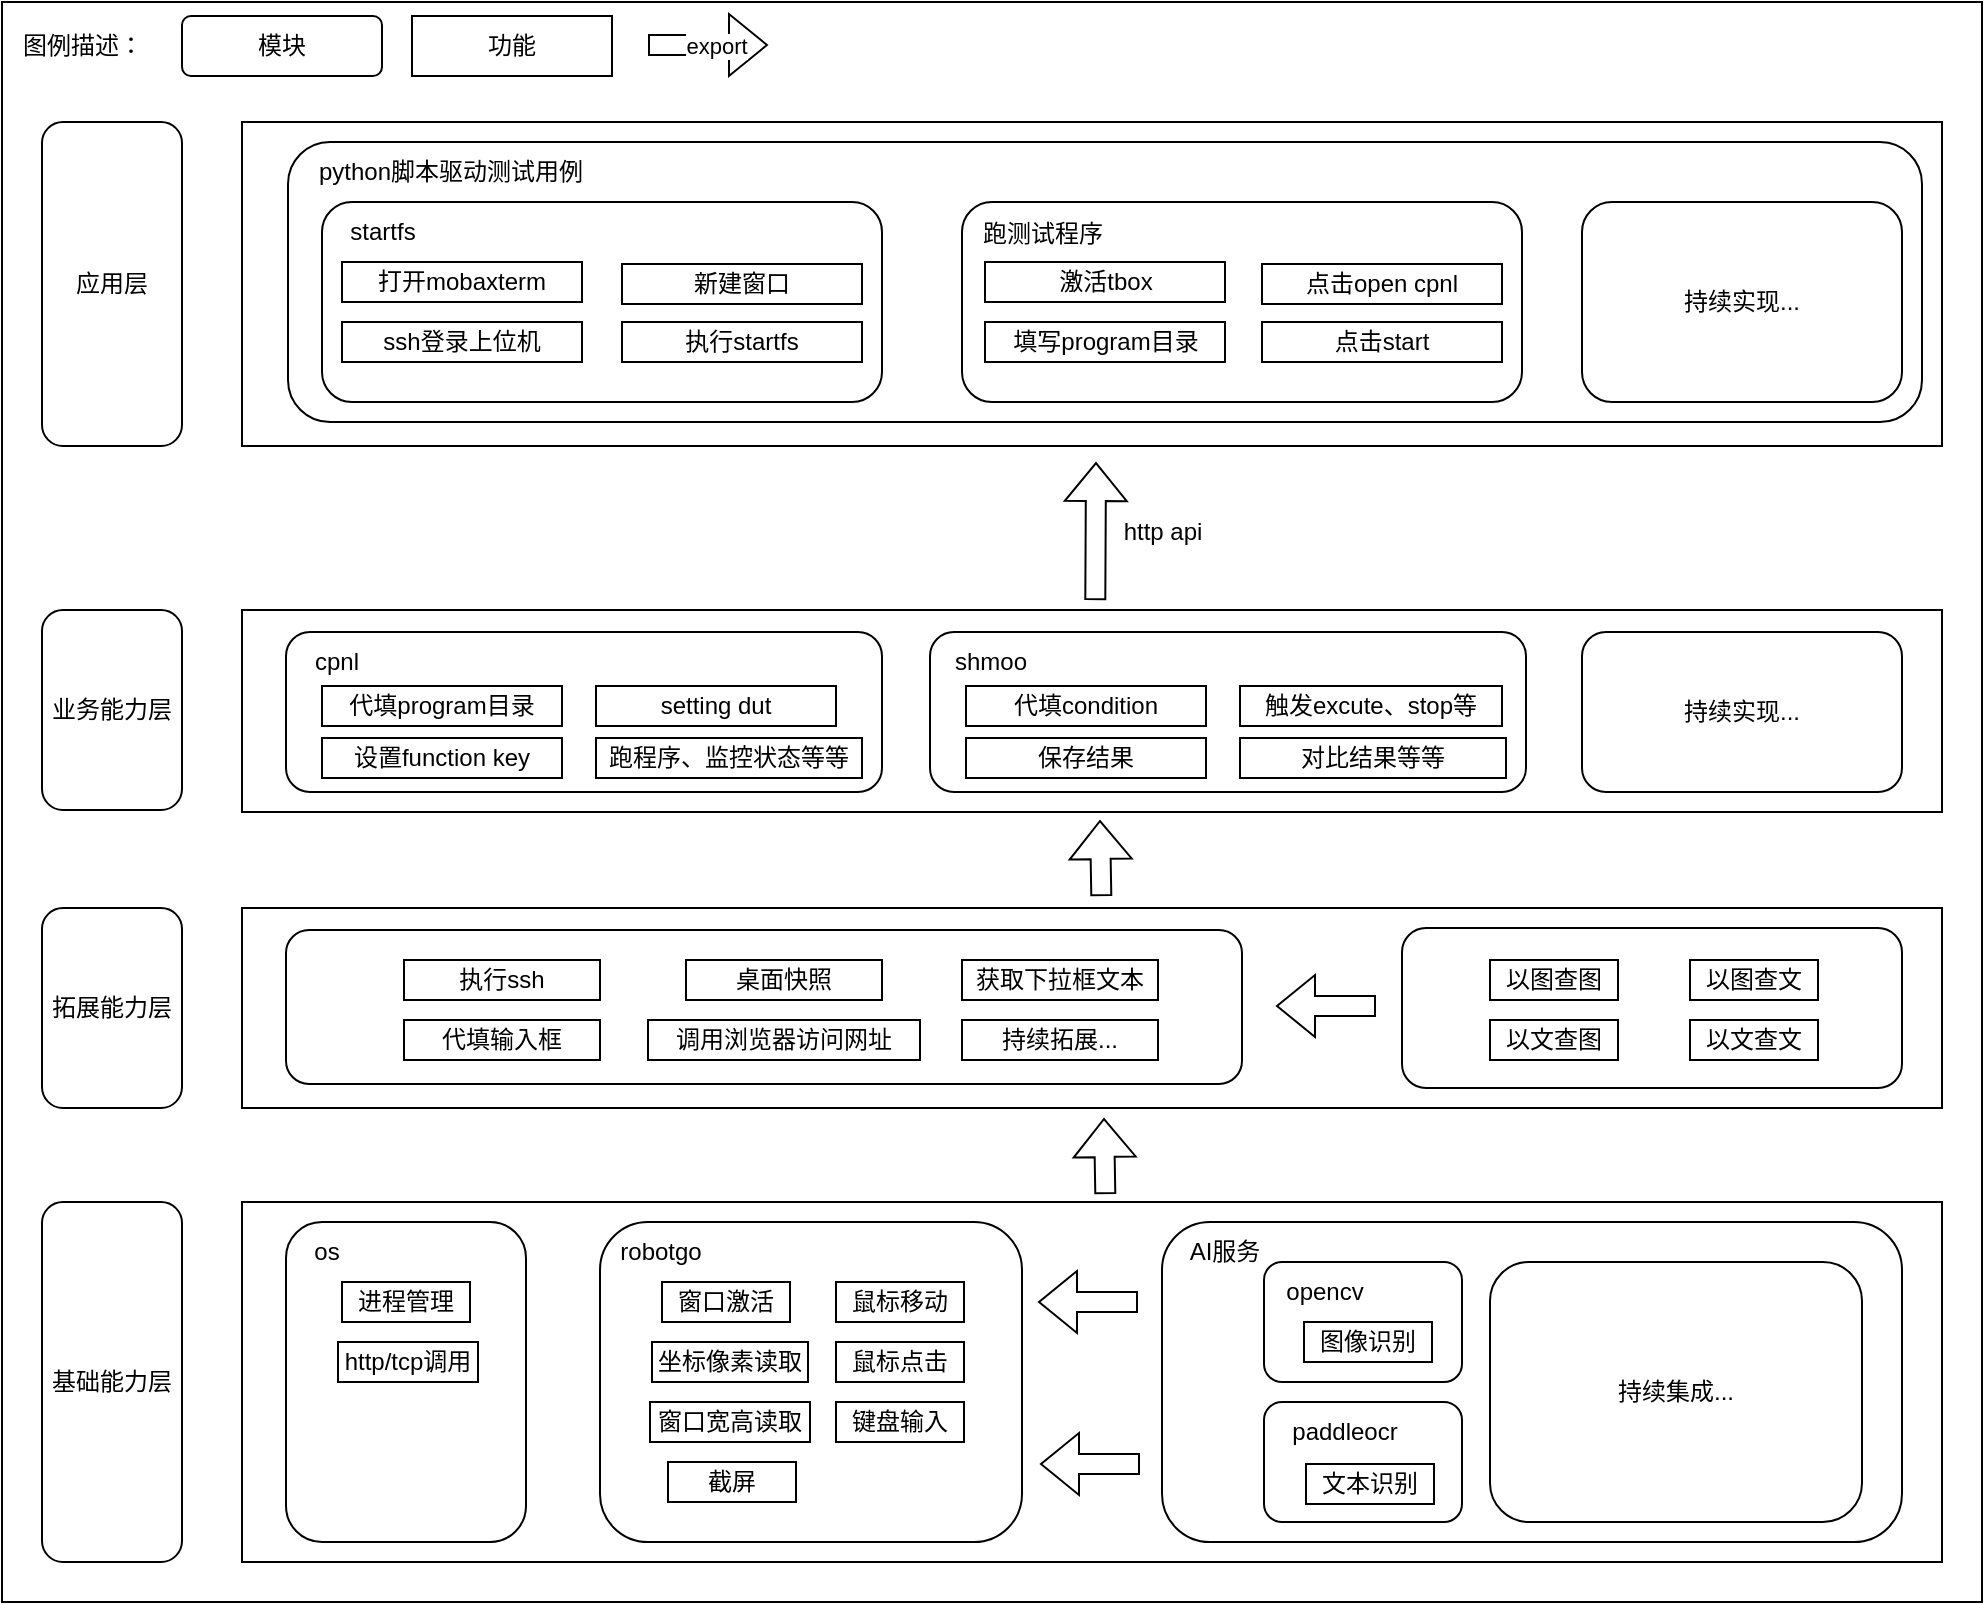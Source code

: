<mxfile version="26.0.15">
  <diagram name="第 1 页" id="DEmpop7KBxRRByBiiz_0">
    <mxGraphModel dx="1434" dy="814" grid="1" gridSize="10" guides="1" tooltips="1" connect="1" arrows="1" fold="1" page="1" pageScale="1" pageWidth="827" pageHeight="1169" math="0" shadow="0">
      <root>
        <mxCell id="0" />
        <mxCell id="1" parent="0" />
        <mxCell id="naxF8TnlvG9lC6vvGT33-1" value="" style="rounded=0;whiteSpace=wrap;html=1;" vertex="1" parent="1">
          <mxGeometry x="190" y="30" width="990" height="800" as="geometry" />
        </mxCell>
        <mxCell id="naxF8TnlvG9lC6vvGT33-3" value="" style="rounded=0;whiteSpace=wrap;html=1;" vertex="1" parent="1">
          <mxGeometry x="310" y="630" width="850" height="180" as="geometry" />
        </mxCell>
        <mxCell id="naxF8TnlvG9lC6vvGT33-31" value="" style="rounded=1;whiteSpace=wrap;html=1;" vertex="1" parent="1">
          <mxGeometry x="770" y="640" width="370" height="160" as="geometry" />
        </mxCell>
        <mxCell id="naxF8TnlvG9lC6vvGT33-2" value="基础能力层" style="rounded=1;whiteSpace=wrap;html=1;" vertex="1" parent="1">
          <mxGeometry x="210" y="630" width="70" height="180" as="geometry" />
        </mxCell>
        <mxCell id="naxF8TnlvG9lC6vvGT33-4" value="" style="rounded=1;whiteSpace=wrap;html=1;" vertex="1" parent="1">
          <mxGeometry x="489" y="640" width="211" height="160" as="geometry" />
        </mxCell>
        <mxCell id="naxF8TnlvG9lC6vvGT33-5" value="robotgo" style="text;html=1;align=center;verticalAlign=middle;resizable=0;points=[];autosize=1;strokeColor=none;fillColor=none;" vertex="1" parent="1">
          <mxGeometry x="489" y="640" width="60" height="30" as="geometry" />
        </mxCell>
        <mxCell id="naxF8TnlvG9lC6vvGT33-6" value="鼠标点击" style="rounded=0;whiteSpace=wrap;html=1;" vertex="1" parent="1">
          <mxGeometry x="607" y="700" width="64" height="20" as="geometry" />
        </mxCell>
        <mxCell id="naxF8TnlvG9lC6vvGT33-7" value="鼠标移动" style="rounded=0;whiteSpace=wrap;html=1;" vertex="1" parent="1">
          <mxGeometry x="607" y="670" width="64" height="20" as="geometry" />
        </mxCell>
        <mxCell id="naxF8TnlvG9lC6vvGT33-9" value="键盘输入" style="rounded=0;whiteSpace=wrap;html=1;" vertex="1" parent="1">
          <mxGeometry x="607" y="730" width="64" height="20" as="geometry" />
        </mxCell>
        <mxCell id="naxF8TnlvG9lC6vvGT33-11" value="截屏" style="rounded=0;whiteSpace=wrap;html=1;" vertex="1" parent="1">
          <mxGeometry x="523" y="760" width="64" height="20" as="geometry" />
        </mxCell>
        <mxCell id="naxF8TnlvG9lC6vvGT33-12" value="" style="rounded=1;whiteSpace=wrap;html=1;" vertex="1" parent="1">
          <mxGeometry x="332" y="640" width="120" height="160" as="geometry" />
        </mxCell>
        <mxCell id="naxF8TnlvG9lC6vvGT33-13" value="os" style="text;html=1;align=center;verticalAlign=middle;resizable=0;points=[];autosize=1;strokeColor=none;fillColor=none;" vertex="1" parent="1">
          <mxGeometry x="332" y="640" width="40" height="30" as="geometry" />
        </mxCell>
        <mxCell id="naxF8TnlvG9lC6vvGT33-14" value="进程管理" style="rounded=0;whiteSpace=wrap;html=1;" vertex="1" parent="1">
          <mxGeometry x="360" y="670" width="64" height="20" as="geometry" />
        </mxCell>
        <mxCell id="naxF8TnlvG9lC6vvGT33-15" value="窗口激活" style="rounded=0;whiteSpace=wrap;html=1;" vertex="1" parent="1">
          <mxGeometry x="520" y="670" width="64" height="20" as="geometry" />
        </mxCell>
        <mxCell id="naxF8TnlvG9lC6vvGT33-16" value="http/tcp调用" style="rounded=0;whiteSpace=wrap;html=1;" vertex="1" parent="1">
          <mxGeometry x="358" y="700" width="70" height="20" as="geometry" />
        </mxCell>
        <mxCell id="naxF8TnlvG9lC6vvGT33-18" value="坐标像素读取" style="rounded=0;whiteSpace=wrap;html=1;" vertex="1" parent="1">
          <mxGeometry x="515" y="700" width="78" height="20" as="geometry" />
        </mxCell>
        <mxCell id="naxF8TnlvG9lC6vvGT33-20" value="窗口宽高读取" style="rounded=0;whiteSpace=wrap;html=1;" vertex="1" parent="1">
          <mxGeometry x="514" y="730" width="80" height="20" as="geometry" />
        </mxCell>
        <mxCell id="naxF8TnlvG9lC6vvGT33-21" value="" style="rounded=1;whiteSpace=wrap;html=1;" vertex="1" parent="1">
          <mxGeometry x="821" y="660" width="99" height="60" as="geometry" />
        </mxCell>
        <mxCell id="naxF8TnlvG9lC6vvGT33-22" value="opencv" style="text;html=1;align=center;verticalAlign=middle;resizable=0;points=[];autosize=1;strokeColor=none;fillColor=none;" vertex="1" parent="1">
          <mxGeometry x="821" y="660" width="60" height="30" as="geometry" />
        </mxCell>
        <mxCell id="naxF8TnlvG9lC6vvGT33-24" value="图像识别" style="rounded=0;whiteSpace=wrap;html=1;" vertex="1" parent="1">
          <mxGeometry x="841" y="690" width="64" height="20" as="geometry" />
        </mxCell>
        <mxCell id="naxF8TnlvG9lC6vvGT33-28" value="" style="rounded=1;whiteSpace=wrap;html=1;" vertex="1" parent="1">
          <mxGeometry x="821" y="730" width="99" height="60" as="geometry" />
        </mxCell>
        <mxCell id="naxF8TnlvG9lC6vvGT33-29" value="paddleocr" style="text;html=1;align=center;verticalAlign=middle;resizable=0;points=[];autosize=1;strokeColor=none;fillColor=none;" vertex="1" parent="1">
          <mxGeometry x="821" y="730" width="80" height="30" as="geometry" />
        </mxCell>
        <mxCell id="naxF8TnlvG9lC6vvGT33-30" value="文本识别" style="rounded=0;whiteSpace=wrap;html=1;" vertex="1" parent="1">
          <mxGeometry x="842" y="761" width="64" height="20" as="geometry" />
        </mxCell>
        <mxCell id="naxF8TnlvG9lC6vvGT33-32" value="" style="shape=flexArrow;endArrow=classic;html=1;rounded=0;entryX=1;entryY=0.25;entryDx=0;entryDy=0;" edge="1" parent="1">
          <mxGeometry width="50" height="50" relative="1" as="geometry">
            <mxPoint x="758" y="680" as="sourcePoint" />
            <mxPoint x="708" y="680" as="targetPoint" />
          </mxGeometry>
        </mxCell>
        <mxCell id="naxF8TnlvG9lC6vvGT33-33" value="" style="shape=flexArrow;endArrow=classic;html=1;rounded=0;entryX=1;entryY=0.25;entryDx=0;entryDy=0;" edge="1" parent="1">
          <mxGeometry width="50" height="50" relative="1" as="geometry">
            <mxPoint x="759" y="761" as="sourcePoint" />
            <mxPoint x="709" y="761" as="targetPoint" />
          </mxGeometry>
        </mxCell>
        <mxCell id="naxF8TnlvG9lC6vvGT33-34" value="拓展能力层" style="rounded=1;whiteSpace=wrap;html=1;" vertex="1" parent="1">
          <mxGeometry x="210" y="483" width="70" height="100" as="geometry" />
        </mxCell>
        <mxCell id="naxF8TnlvG9lC6vvGT33-35" value="" style="rounded=0;whiteSpace=wrap;html=1;" vertex="1" parent="1">
          <mxGeometry x="310" y="483" width="850" height="100" as="geometry" />
        </mxCell>
        <mxCell id="naxF8TnlvG9lC6vvGT33-36" value="" style="shape=flexArrow;endArrow=classic;html=1;rounded=0;exitX=0.489;exitY=0.017;exitDx=0;exitDy=0;exitPerimeter=0;" edge="1" parent="1">
          <mxGeometry width="50" height="50" relative="1" as="geometry">
            <mxPoint x="741.65" y="626.06" as="sourcePoint" />
            <mxPoint x="741" y="588" as="targetPoint" />
          </mxGeometry>
        </mxCell>
        <mxCell id="naxF8TnlvG9lC6vvGT33-37" value="" style="rounded=1;whiteSpace=wrap;html=1;" vertex="1" parent="1">
          <mxGeometry x="890" y="493" width="250" height="80" as="geometry" />
        </mxCell>
        <mxCell id="naxF8TnlvG9lC6vvGT33-38" value="以图查图" style="rounded=0;whiteSpace=wrap;html=1;" vertex="1" parent="1">
          <mxGeometry x="934" y="509" width="64" height="20" as="geometry" />
        </mxCell>
        <mxCell id="naxF8TnlvG9lC6vvGT33-39" value="以图查文" style="rounded=0;whiteSpace=wrap;html=1;" vertex="1" parent="1">
          <mxGeometry x="1034" y="509" width="64" height="20" as="geometry" />
        </mxCell>
        <mxCell id="naxF8TnlvG9lC6vvGT33-41" value="以文查图" style="rounded=0;whiteSpace=wrap;html=1;" vertex="1" parent="1">
          <mxGeometry x="934" y="539" width="64" height="20" as="geometry" />
        </mxCell>
        <mxCell id="naxF8TnlvG9lC6vvGT33-43" value="以文查文" style="rounded=0;whiteSpace=wrap;html=1;" vertex="1" parent="1">
          <mxGeometry x="1034" y="539" width="64" height="20" as="geometry" />
        </mxCell>
        <mxCell id="naxF8TnlvG9lC6vvGT33-44" value="" style="rounded=1;whiteSpace=wrap;html=1;" vertex="1" parent="1">
          <mxGeometry x="332" y="494" width="478" height="77" as="geometry" />
        </mxCell>
        <mxCell id="naxF8TnlvG9lC6vvGT33-45" value="" style="shape=flexArrow;endArrow=classic;html=1;rounded=0;entryX=1;entryY=0.25;entryDx=0;entryDy=0;" edge="1" parent="1">
          <mxGeometry width="50" height="50" relative="1" as="geometry">
            <mxPoint x="877" y="532" as="sourcePoint" />
            <mxPoint x="827" y="532" as="targetPoint" />
          </mxGeometry>
        </mxCell>
        <mxCell id="naxF8TnlvG9lC6vvGT33-46" value="获取下拉框文本" style="rounded=0;whiteSpace=wrap;html=1;" vertex="1" parent="1">
          <mxGeometry x="670" y="509" width="98" height="20" as="geometry" />
        </mxCell>
        <mxCell id="naxF8TnlvG9lC6vvGT33-47" value="持续集成..." style="rounded=1;whiteSpace=wrap;html=1;" vertex="1" parent="1">
          <mxGeometry x="934" y="660" width="186" height="130" as="geometry" />
        </mxCell>
        <mxCell id="naxF8TnlvG9lC6vvGT33-48" value="AI服务" style="text;html=1;align=center;verticalAlign=middle;resizable=0;points=[];autosize=1;strokeColor=none;fillColor=none;" vertex="1" parent="1">
          <mxGeometry x="771" y="640" width="60" height="30" as="geometry" />
        </mxCell>
        <mxCell id="naxF8TnlvG9lC6vvGT33-50" value="执行ssh" style="rounded=0;whiteSpace=wrap;html=1;" vertex="1" parent="1">
          <mxGeometry x="391" y="509" width="98" height="20" as="geometry" />
        </mxCell>
        <mxCell id="naxF8TnlvG9lC6vvGT33-53" value="桌面快照" style="rounded=0;whiteSpace=wrap;html=1;" vertex="1" parent="1">
          <mxGeometry x="532" y="509" width="98" height="20" as="geometry" />
        </mxCell>
        <mxCell id="naxF8TnlvG9lC6vvGT33-54" value="调用浏览器访问网址" style="rounded=0;whiteSpace=wrap;html=1;" vertex="1" parent="1">
          <mxGeometry x="513" y="539" width="136" height="20" as="geometry" />
        </mxCell>
        <mxCell id="naxF8TnlvG9lC6vvGT33-55" value="代填输入框" style="rounded=0;whiteSpace=wrap;html=1;" vertex="1" parent="1">
          <mxGeometry x="391" y="539" width="98" height="20" as="geometry" />
        </mxCell>
        <mxCell id="naxF8TnlvG9lC6vvGT33-56" value="持续拓展..." style="rounded=0;whiteSpace=wrap;html=1;" vertex="1" parent="1">
          <mxGeometry x="670" y="539" width="98" height="20" as="geometry" />
        </mxCell>
        <mxCell id="naxF8TnlvG9lC6vvGT33-57" value="业务能力层" style="rounded=1;whiteSpace=wrap;html=1;" vertex="1" parent="1">
          <mxGeometry x="210" y="334" width="70" height="100" as="geometry" />
        </mxCell>
        <mxCell id="naxF8TnlvG9lC6vvGT33-58" value="" style="shape=flexArrow;endArrow=classic;html=1;rounded=0;exitX=0.489;exitY=0.017;exitDx=0;exitDy=0;exitPerimeter=0;" edge="1" parent="1">
          <mxGeometry width="50" height="50" relative="1" as="geometry">
            <mxPoint x="739.65" y="477.06" as="sourcePoint" />
            <mxPoint x="739" y="439" as="targetPoint" />
          </mxGeometry>
        </mxCell>
        <mxCell id="naxF8TnlvG9lC6vvGT33-59" value="" style="rounded=0;whiteSpace=wrap;html=1;" vertex="1" parent="1">
          <mxGeometry x="310" y="334" width="850" height="101" as="geometry" />
        </mxCell>
        <mxCell id="naxF8TnlvG9lC6vvGT33-60" value="" style="rounded=1;whiteSpace=wrap;html=1;" vertex="1" parent="1">
          <mxGeometry x="332" y="345" width="298" height="80" as="geometry" />
        </mxCell>
        <mxCell id="naxF8TnlvG9lC6vvGT33-61" value="代填program目录" style="rounded=0;whiteSpace=wrap;html=1;" vertex="1" parent="1">
          <mxGeometry x="350" y="372" width="120" height="20" as="geometry" />
        </mxCell>
        <mxCell id="naxF8TnlvG9lC6vvGT33-62" value="cpnl" style="text;html=1;align=center;verticalAlign=middle;resizable=0;points=[];autosize=1;strokeColor=none;fillColor=none;" vertex="1" parent="1">
          <mxGeometry x="332" y="345" width="50" height="30" as="geometry" />
        </mxCell>
        <mxCell id="naxF8TnlvG9lC6vvGT33-63" value="setting dut" style="rounded=0;whiteSpace=wrap;html=1;" vertex="1" parent="1">
          <mxGeometry x="487" y="372" width="120" height="20" as="geometry" />
        </mxCell>
        <mxCell id="naxF8TnlvG9lC6vvGT33-64" value="设置function key" style="rounded=0;whiteSpace=wrap;html=1;" vertex="1" parent="1">
          <mxGeometry x="350" y="398" width="120" height="20" as="geometry" />
        </mxCell>
        <mxCell id="naxF8TnlvG9lC6vvGT33-65" value="跑程序、监控状态等等" style="rounded=0;whiteSpace=wrap;html=1;" vertex="1" parent="1">
          <mxGeometry x="487" y="398" width="133" height="20" as="geometry" />
        </mxCell>
        <mxCell id="naxF8TnlvG9lC6vvGT33-66" value="" style="rounded=1;whiteSpace=wrap;html=1;" vertex="1" parent="1">
          <mxGeometry x="654" y="345" width="298" height="80" as="geometry" />
        </mxCell>
        <mxCell id="naxF8TnlvG9lC6vvGT33-67" value="代填condition" style="rounded=0;whiteSpace=wrap;html=1;" vertex="1" parent="1">
          <mxGeometry x="672" y="372" width="120" height="20" as="geometry" />
        </mxCell>
        <mxCell id="naxF8TnlvG9lC6vvGT33-68" value="shmoo" style="text;html=1;align=center;verticalAlign=middle;resizable=0;points=[];autosize=1;strokeColor=none;fillColor=none;" vertex="1" parent="1">
          <mxGeometry x="654" y="345" width="60" height="30" as="geometry" />
        </mxCell>
        <mxCell id="naxF8TnlvG9lC6vvGT33-69" value="触发excute、stop等" style="rounded=0;whiteSpace=wrap;html=1;" vertex="1" parent="1">
          <mxGeometry x="809" y="372" width="131" height="20" as="geometry" />
        </mxCell>
        <mxCell id="naxF8TnlvG9lC6vvGT33-70" value="保存结果" style="rounded=0;whiteSpace=wrap;html=1;" vertex="1" parent="1">
          <mxGeometry x="672" y="398" width="120" height="20" as="geometry" />
        </mxCell>
        <mxCell id="naxF8TnlvG9lC6vvGT33-71" value="对比结果等等" style="rounded=0;whiteSpace=wrap;html=1;" vertex="1" parent="1">
          <mxGeometry x="809" y="398" width="133" height="20" as="geometry" />
        </mxCell>
        <mxCell id="naxF8TnlvG9lC6vvGT33-73" value="持续实现..." style="rounded=1;whiteSpace=wrap;html=1;" vertex="1" parent="1">
          <mxGeometry x="980" y="345" width="160" height="80" as="geometry" />
        </mxCell>
        <mxCell id="naxF8TnlvG9lC6vvGT33-75" value="" style="shape=flexArrow;endArrow=classic;html=1;rounded=0;exitX=0.489;exitY=0.017;exitDx=0;exitDy=0;exitPerimeter=0;" edge="1" parent="1">
          <mxGeometry width="50" height="50" relative="1" as="geometry">
            <mxPoint x="736.65" y="329.06" as="sourcePoint" />
            <mxPoint x="737" y="260" as="targetPoint" />
          </mxGeometry>
        </mxCell>
        <mxCell id="naxF8TnlvG9lC6vvGT33-76" value="http api" style="text;html=1;align=center;verticalAlign=middle;resizable=0;points=[];autosize=1;strokeColor=none;fillColor=none;" vertex="1" parent="1">
          <mxGeometry x="740" y="280" width="60" height="30" as="geometry" />
        </mxCell>
        <mxCell id="naxF8TnlvG9lC6vvGT33-77" value="应用层" style="rounded=1;whiteSpace=wrap;html=1;" vertex="1" parent="1">
          <mxGeometry x="210" y="90" width="70" height="162" as="geometry" />
        </mxCell>
        <mxCell id="naxF8TnlvG9lC6vvGT33-78" value="" style="rounded=0;whiteSpace=wrap;html=1;" vertex="1" parent="1">
          <mxGeometry x="310" y="90" width="850" height="162" as="geometry" />
        </mxCell>
        <mxCell id="naxF8TnlvG9lC6vvGT33-79" value="" style="rounded=1;whiteSpace=wrap;html=1;" vertex="1" parent="1">
          <mxGeometry x="333" y="100" width="817" height="140" as="geometry" />
        </mxCell>
        <mxCell id="naxF8TnlvG9lC6vvGT33-80" value="python脚本驱动测试用例" style="text;html=1;align=center;verticalAlign=middle;resizable=0;points=[];autosize=1;strokeColor=none;fillColor=none;" vertex="1" parent="1">
          <mxGeometry x="334" y="100" width="160" height="30" as="geometry" />
        </mxCell>
        <mxCell id="naxF8TnlvG9lC6vvGT33-82" value="" style="rounded=1;whiteSpace=wrap;html=1;" vertex="1" parent="1">
          <mxGeometry x="350" y="130" width="280" height="100" as="geometry" />
        </mxCell>
        <mxCell id="naxF8TnlvG9lC6vvGT33-83" value="startfs" style="text;html=1;align=center;verticalAlign=middle;resizable=0;points=[];autosize=1;strokeColor=none;fillColor=none;" vertex="1" parent="1">
          <mxGeometry x="350" y="130" width="60" height="30" as="geometry" />
        </mxCell>
        <mxCell id="naxF8TnlvG9lC6vvGT33-84" value="打开mobaxterm" style="rounded=0;whiteSpace=wrap;html=1;" vertex="1" parent="1">
          <mxGeometry x="360" y="160" width="120" height="20" as="geometry" />
        </mxCell>
        <mxCell id="naxF8TnlvG9lC6vvGT33-85" value="新建窗口" style="rounded=0;whiteSpace=wrap;html=1;" vertex="1" parent="1">
          <mxGeometry x="500" y="161" width="120" height="20" as="geometry" />
        </mxCell>
        <mxCell id="naxF8TnlvG9lC6vvGT33-86" value="ssh登录上位机" style="rounded=0;whiteSpace=wrap;html=1;" vertex="1" parent="1">
          <mxGeometry x="360" y="190" width="120" height="20" as="geometry" />
        </mxCell>
        <mxCell id="naxF8TnlvG9lC6vvGT33-87" value="执行startfs" style="rounded=0;whiteSpace=wrap;html=1;" vertex="1" parent="1">
          <mxGeometry x="500" y="190" width="120" height="20" as="geometry" />
        </mxCell>
        <mxCell id="naxF8TnlvG9lC6vvGT33-88" value="" style="rounded=1;whiteSpace=wrap;html=1;" vertex="1" parent="1">
          <mxGeometry x="670" y="130" width="280" height="100" as="geometry" />
        </mxCell>
        <mxCell id="naxF8TnlvG9lC6vvGT33-89" value="跑测试程序" style="text;html=1;align=center;verticalAlign=middle;resizable=0;points=[];autosize=1;strokeColor=none;fillColor=none;" vertex="1" parent="1">
          <mxGeometry x="670" y="131" width="80" height="30" as="geometry" />
        </mxCell>
        <mxCell id="naxF8TnlvG9lC6vvGT33-90" value="激活tbox" style="rounded=0;whiteSpace=wrap;html=1;" vertex="1" parent="1">
          <mxGeometry x="681.5" y="160" width="120" height="20" as="geometry" />
        </mxCell>
        <mxCell id="naxF8TnlvG9lC6vvGT33-91" value="点击open cpnl" style="rounded=0;whiteSpace=wrap;html=1;" vertex="1" parent="1">
          <mxGeometry x="820" y="161" width="120" height="20" as="geometry" />
        </mxCell>
        <mxCell id="naxF8TnlvG9lC6vvGT33-92" value="填写program目录" style="rounded=0;whiteSpace=wrap;html=1;" vertex="1" parent="1">
          <mxGeometry x="681.5" y="190" width="120" height="20" as="geometry" />
        </mxCell>
        <mxCell id="naxF8TnlvG9lC6vvGT33-93" value="点击start" style="rounded=0;whiteSpace=wrap;html=1;" vertex="1" parent="1">
          <mxGeometry x="820" y="190" width="120" height="20" as="geometry" />
        </mxCell>
        <mxCell id="naxF8TnlvG9lC6vvGT33-94" value="持续实现..." style="rounded=1;whiteSpace=wrap;html=1;" vertex="1" parent="1">
          <mxGeometry x="980" y="130" width="160" height="100" as="geometry" />
        </mxCell>
        <mxCell id="naxF8TnlvG9lC6vvGT33-95" value="图例描述：" style="text;html=1;align=center;verticalAlign=middle;resizable=0;points=[];autosize=1;strokeColor=none;fillColor=none;" vertex="1" parent="1">
          <mxGeometry x="190" y="37" width="80" height="30" as="geometry" />
        </mxCell>
        <mxCell id="naxF8TnlvG9lC6vvGT33-96" value="模块" style="rounded=1;whiteSpace=wrap;html=1;" vertex="1" parent="1">
          <mxGeometry x="280" y="37" width="100" height="30" as="geometry" />
        </mxCell>
        <mxCell id="naxF8TnlvG9lC6vvGT33-97" value="功能" style="rounded=0;whiteSpace=wrap;html=1;" vertex="1" parent="1">
          <mxGeometry x="395" y="37" width="100" height="30" as="geometry" />
        </mxCell>
        <mxCell id="naxF8TnlvG9lC6vvGT33-98" value="" style="shape=flexArrow;endArrow=classic;html=1;rounded=0;" edge="1" parent="1">
          <mxGeometry width="50" height="50" relative="1" as="geometry">
            <mxPoint x="513" y="51.5" as="sourcePoint" />
            <mxPoint x="573" y="51.5" as="targetPoint" />
          </mxGeometry>
        </mxCell>
        <mxCell id="naxF8TnlvG9lC6vvGT33-99" value="export" style="edgeLabel;html=1;align=center;verticalAlign=middle;resizable=0;points=[];" vertex="1" connectable="0" parent="naxF8TnlvG9lC6vvGT33-98">
          <mxGeometry x="0.133" y="1" relative="1" as="geometry">
            <mxPoint y="1" as="offset" />
          </mxGeometry>
        </mxCell>
      </root>
    </mxGraphModel>
  </diagram>
</mxfile>
